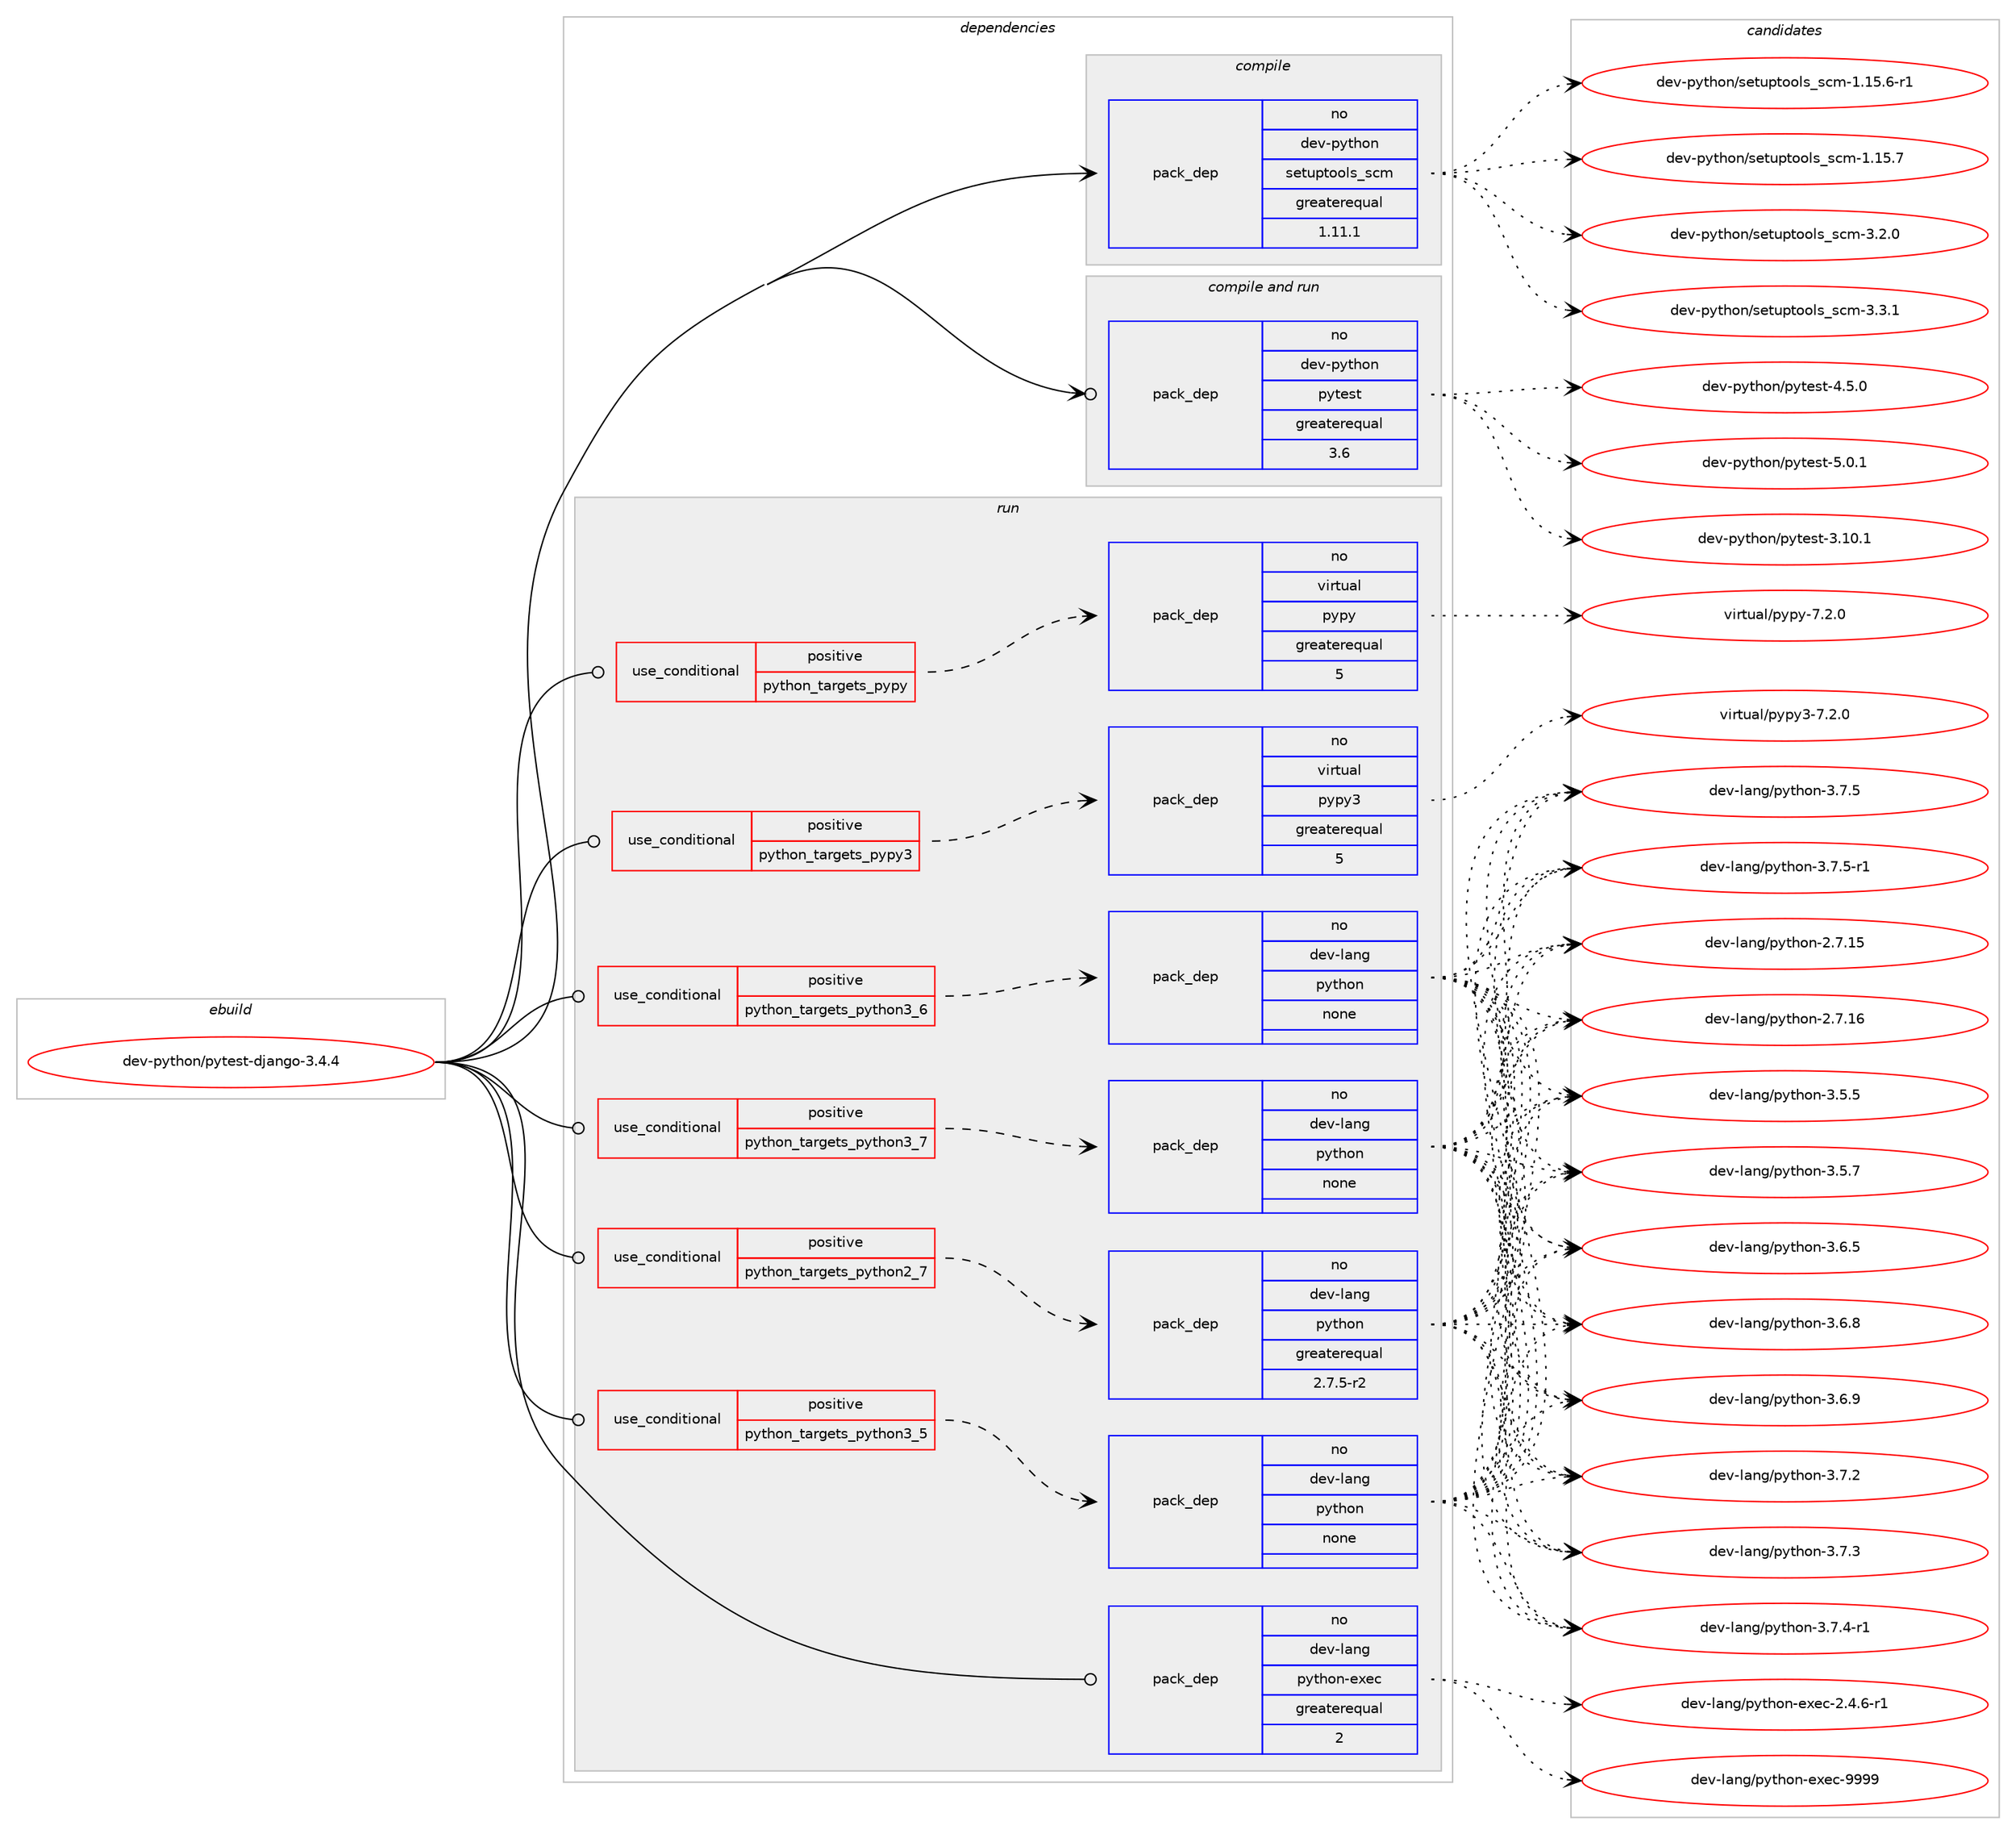 digraph prolog {

# *************
# Graph options
# *************

newrank=true;
concentrate=true;
compound=true;
graph [rankdir=LR,fontname=Helvetica,fontsize=10,ranksep=1.5];#, ranksep=2.5, nodesep=0.2];
edge  [arrowhead=vee];
node  [fontname=Helvetica,fontsize=10];

# **********
# The ebuild
# **********

subgraph cluster_leftcol {
color=gray;
rank=same;
label=<<i>ebuild</i>>;
id [label="dev-python/pytest-django-3.4.4", color=red, width=4, href="../dev-python/pytest-django-3.4.4.svg"];
}

# ****************
# The dependencies
# ****************

subgraph cluster_midcol {
color=gray;
label=<<i>dependencies</i>>;
subgraph cluster_compile {
fillcolor="#eeeeee";
style=filled;
label=<<i>compile</i>>;
subgraph pack470463 {
dependency629331 [label=<<TABLE BORDER="0" CELLBORDER="1" CELLSPACING="0" CELLPADDING="4" WIDTH="220"><TR><TD ROWSPAN="6" CELLPADDING="30">pack_dep</TD></TR><TR><TD WIDTH="110">no</TD></TR><TR><TD>dev-python</TD></TR><TR><TD>setuptools_scm</TD></TR><TR><TD>greaterequal</TD></TR><TR><TD>1.11.1</TD></TR></TABLE>>, shape=none, color=blue];
}
id:e -> dependency629331:w [weight=20,style="solid",arrowhead="vee"];
}
subgraph cluster_compileandrun {
fillcolor="#eeeeee";
style=filled;
label=<<i>compile and run</i>>;
subgraph pack470464 {
dependency629332 [label=<<TABLE BORDER="0" CELLBORDER="1" CELLSPACING="0" CELLPADDING="4" WIDTH="220"><TR><TD ROWSPAN="6" CELLPADDING="30">pack_dep</TD></TR><TR><TD WIDTH="110">no</TD></TR><TR><TD>dev-python</TD></TR><TR><TD>pytest</TD></TR><TR><TD>greaterequal</TD></TR><TR><TD>3.6</TD></TR></TABLE>>, shape=none, color=blue];
}
id:e -> dependency629332:w [weight=20,style="solid",arrowhead="odotvee"];
}
subgraph cluster_run {
fillcolor="#eeeeee";
style=filled;
label=<<i>run</i>>;
subgraph cond147002 {
dependency629333 [label=<<TABLE BORDER="0" CELLBORDER="1" CELLSPACING="0" CELLPADDING="4"><TR><TD ROWSPAN="3" CELLPADDING="10">use_conditional</TD></TR><TR><TD>positive</TD></TR><TR><TD>python_targets_pypy</TD></TR></TABLE>>, shape=none, color=red];
subgraph pack470465 {
dependency629334 [label=<<TABLE BORDER="0" CELLBORDER="1" CELLSPACING="0" CELLPADDING="4" WIDTH="220"><TR><TD ROWSPAN="6" CELLPADDING="30">pack_dep</TD></TR><TR><TD WIDTH="110">no</TD></TR><TR><TD>virtual</TD></TR><TR><TD>pypy</TD></TR><TR><TD>greaterequal</TD></TR><TR><TD>5</TD></TR></TABLE>>, shape=none, color=blue];
}
dependency629333:e -> dependency629334:w [weight=20,style="dashed",arrowhead="vee"];
}
id:e -> dependency629333:w [weight=20,style="solid",arrowhead="odot"];
subgraph cond147003 {
dependency629335 [label=<<TABLE BORDER="0" CELLBORDER="1" CELLSPACING="0" CELLPADDING="4"><TR><TD ROWSPAN="3" CELLPADDING="10">use_conditional</TD></TR><TR><TD>positive</TD></TR><TR><TD>python_targets_pypy3</TD></TR></TABLE>>, shape=none, color=red];
subgraph pack470466 {
dependency629336 [label=<<TABLE BORDER="0" CELLBORDER="1" CELLSPACING="0" CELLPADDING="4" WIDTH="220"><TR><TD ROWSPAN="6" CELLPADDING="30">pack_dep</TD></TR><TR><TD WIDTH="110">no</TD></TR><TR><TD>virtual</TD></TR><TR><TD>pypy3</TD></TR><TR><TD>greaterequal</TD></TR><TR><TD>5</TD></TR></TABLE>>, shape=none, color=blue];
}
dependency629335:e -> dependency629336:w [weight=20,style="dashed",arrowhead="vee"];
}
id:e -> dependency629335:w [weight=20,style="solid",arrowhead="odot"];
subgraph cond147004 {
dependency629337 [label=<<TABLE BORDER="0" CELLBORDER="1" CELLSPACING="0" CELLPADDING="4"><TR><TD ROWSPAN="3" CELLPADDING="10">use_conditional</TD></TR><TR><TD>positive</TD></TR><TR><TD>python_targets_python2_7</TD></TR></TABLE>>, shape=none, color=red];
subgraph pack470467 {
dependency629338 [label=<<TABLE BORDER="0" CELLBORDER="1" CELLSPACING="0" CELLPADDING="4" WIDTH="220"><TR><TD ROWSPAN="6" CELLPADDING="30">pack_dep</TD></TR><TR><TD WIDTH="110">no</TD></TR><TR><TD>dev-lang</TD></TR><TR><TD>python</TD></TR><TR><TD>greaterequal</TD></TR><TR><TD>2.7.5-r2</TD></TR></TABLE>>, shape=none, color=blue];
}
dependency629337:e -> dependency629338:w [weight=20,style="dashed",arrowhead="vee"];
}
id:e -> dependency629337:w [weight=20,style="solid",arrowhead="odot"];
subgraph cond147005 {
dependency629339 [label=<<TABLE BORDER="0" CELLBORDER="1" CELLSPACING="0" CELLPADDING="4"><TR><TD ROWSPAN="3" CELLPADDING="10">use_conditional</TD></TR><TR><TD>positive</TD></TR><TR><TD>python_targets_python3_5</TD></TR></TABLE>>, shape=none, color=red];
subgraph pack470468 {
dependency629340 [label=<<TABLE BORDER="0" CELLBORDER="1" CELLSPACING="0" CELLPADDING="4" WIDTH="220"><TR><TD ROWSPAN="6" CELLPADDING="30">pack_dep</TD></TR><TR><TD WIDTH="110">no</TD></TR><TR><TD>dev-lang</TD></TR><TR><TD>python</TD></TR><TR><TD>none</TD></TR><TR><TD></TD></TR></TABLE>>, shape=none, color=blue];
}
dependency629339:e -> dependency629340:w [weight=20,style="dashed",arrowhead="vee"];
}
id:e -> dependency629339:w [weight=20,style="solid",arrowhead="odot"];
subgraph cond147006 {
dependency629341 [label=<<TABLE BORDER="0" CELLBORDER="1" CELLSPACING="0" CELLPADDING="4"><TR><TD ROWSPAN="3" CELLPADDING="10">use_conditional</TD></TR><TR><TD>positive</TD></TR><TR><TD>python_targets_python3_6</TD></TR></TABLE>>, shape=none, color=red];
subgraph pack470469 {
dependency629342 [label=<<TABLE BORDER="0" CELLBORDER="1" CELLSPACING="0" CELLPADDING="4" WIDTH="220"><TR><TD ROWSPAN="6" CELLPADDING="30">pack_dep</TD></TR><TR><TD WIDTH="110">no</TD></TR><TR><TD>dev-lang</TD></TR><TR><TD>python</TD></TR><TR><TD>none</TD></TR><TR><TD></TD></TR></TABLE>>, shape=none, color=blue];
}
dependency629341:e -> dependency629342:w [weight=20,style="dashed",arrowhead="vee"];
}
id:e -> dependency629341:w [weight=20,style="solid",arrowhead="odot"];
subgraph cond147007 {
dependency629343 [label=<<TABLE BORDER="0" CELLBORDER="1" CELLSPACING="0" CELLPADDING="4"><TR><TD ROWSPAN="3" CELLPADDING="10">use_conditional</TD></TR><TR><TD>positive</TD></TR><TR><TD>python_targets_python3_7</TD></TR></TABLE>>, shape=none, color=red];
subgraph pack470470 {
dependency629344 [label=<<TABLE BORDER="0" CELLBORDER="1" CELLSPACING="0" CELLPADDING="4" WIDTH="220"><TR><TD ROWSPAN="6" CELLPADDING="30">pack_dep</TD></TR><TR><TD WIDTH="110">no</TD></TR><TR><TD>dev-lang</TD></TR><TR><TD>python</TD></TR><TR><TD>none</TD></TR><TR><TD></TD></TR></TABLE>>, shape=none, color=blue];
}
dependency629343:e -> dependency629344:w [weight=20,style="dashed",arrowhead="vee"];
}
id:e -> dependency629343:w [weight=20,style="solid",arrowhead="odot"];
subgraph pack470471 {
dependency629345 [label=<<TABLE BORDER="0" CELLBORDER="1" CELLSPACING="0" CELLPADDING="4" WIDTH="220"><TR><TD ROWSPAN="6" CELLPADDING="30">pack_dep</TD></TR><TR><TD WIDTH="110">no</TD></TR><TR><TD>dev-lang</TD></TR><TR><TD>python-exec</TD></TR><TR><TD>greaterequal</TD></TR><TR><TD>2</TD></TR></TABLE>>, shape=none, color=blue];
}
id:e -> dependency629345:w [weight=20,style="solid",arrowhead="odot"];
}
}

# **************
# The candidates
# **************

subgraph cluster_choices {
rank=same;
color=gray;
label=<<i>candidates</i>>;

subgraph choice470463 {
color=black;
nodesep=1;
choice10010111845112121116104111110471151011161171121161111111081159511599109454946495346544511449 [label="dev-python/setuptools_scm-1.15.6-r1", color=red, width=4,href="../dev-python/setuptools_scm-1.15.6-r1.svg"];
choice1001011184511212111610411111047115101116117112116111111108115951159910945494649534655 [label="dev-python/setuptools_scm-1.15.7", color=red, width=4,href="../dev-python/setuptools_scm-1.15.7.svg"];
choice10010111845112121116104111110471151011161171121161111111081159511599109455146504648 [label="dev-python/setuptools_scm-3.2.0", color=red, width=4,href="../dev-python/setuptools_scm-3.2.0.svg"];
choice10010111845112121116104111110471151011161171121161111111081159511599109455146514649 [label="dev-python/setuptools_scm-3.3.1", color=red, width=4,href="../dev-python/setuptools_scm-3.3.1.svg"];
dependency629331:e -> choice10010111845112121116104111110471151011161171121161111111081159511599109454946495346544511449:w [style=dotted,weight="100"];
dependency629331:e -> choice1001011184511212111610411111047115101116117112116111111108115951159910945494649534655:w [style=dotted,weight="100"];
dependency629331:e -> choice10010111845112121116104111110471151011161171121161111111081159511599109455146504648:w [style=dotted,weight="100"];
dependency629331:e -> choice10010111845112121116104111110471151011161171121161111111081159511599109455146514649:w [style=dotted,weight="100"];
}
subgraph choice470464 {
color=black;
nodesep=1;
choice100101118451121211161041111104711212111610111511645514649484649 [label="dev-python/pytest-3.10.1", color=red, width=4,href="../dev-python/pytest-3.10.1.svg"];
choice1001011184511212111610411111047112121116101115116455246534648 [label="dev-python/pytest-4.5.0", color=red, width=4,href="../dev-python/pytest-4.5.0.svg"];
choice1001011184511212111610411111047112121116101115116455346484649 [label="dev-python/pytest-5.0.1", color=red, width=4,href="../dev-python/pytest-5.0.1.svg"];
dependency629332:e -> choice100101118451121211161041111104711212111610111511645514649484649:w [style=dotted,weight="100"];
dependency629332:e -> choice1001011184511212111610411111047112121116101115116455246534648:w [style=dotted,weight="100"];
dependency629332:e -> choice1001011184511212111610411111047112121116101115116455346484649:w [style=dotted,weight="100"];
}
subgraph choice470465 {
color=black;
nodesep=1;
choice1181051141161179710847112121112121455546504648 [label="virtual/pypy-7.2.0", color=red, width=4,href="../virtual/pypy-7.2.0.svg"];
dependency629334:e -> choice1181051141161179710847112121112121455546504648:w [style=dotted,weight="100"];
}
subgraph choice470466 {
color=black;
nodesep=1;
choice118105114116117971084711212111212151455546504648 [label="virtual/pypy3-7.2.0", color=red, width=4,href="../virtual/pypy3-7.2.0.svg"];
dependency629336:e -> choice118105114116117971084711212111212151455546504648:w [style=dotted,weight="100"];
}
subgraph choice470467 {
color=black;
nodesep=1;
choice10010111845108971101034711212111610411111045504655464953 [label="dev-lang/python-2.7.15", color=red, width=4,href="../dev-lang/python-2.7.15.svg"];
choice10010111845108971101034711212111610411111045504655464954 [label="dev-lang/python-2.7.16", color=red, width=4,href="../dev-lang/python-2.7.16.svg"];
choice100101118451089711010347112121116104111110455146534653 [label="dev-lang/python-3.5.5", color=red, width=4,href="../dev-lang/python-3.5.5.svg"];
choice100101118451089711010347112121116104111110455146534655 [label="dev-lang/python-3.5.7", color=red, width=4,href="../dev-lang/python-3.5.7.svg"];
choice100101118451089711010347112121116104111110455146544653 [label="dev-lang/python-3.6.5", color=red, width=4,href="../dev-lang/python-3.6.5.svg"];
choice100101118451089711010347112121116104111110455146544656 [label="dev-lang/python-3.6.8", color=red, width=4,href="../dev-lang/python-3.6.8.svg"];
choice100101118451089711010347112121116104111110455146544657 [label="dev-lang/python-3.6.9", color=red, width=4,href="../dev-lang/python-3.6.9.svg"];
choice100101118451089711010347112121116104111110455146554650 [label="dev-lang/python-3.7.2", color=red, width=4,href="../dev-lang/python-3.7.2.svg"];
choice100101118451089711010347112121116104111110455146554651 [label="dev-lang/python-3.7.3", color=red, width=4,href="../dev-lang/python-3.7.3.svg"];
choice1001011184510897110103471121211161041111104551465546524511449 [label="dev-lang/python-3.7.4-r1", color=red, width=4,href="../dev-lang/python-3.7.4-r1.svg"];
choice100101118451089711010347112121116104111110455146554653 [label="dev-lang/python-3.7.5", color=red, width=4,href="../dev-lang/python-3.7.5.svg"];
choice1001011184510897110103471121211161041111104551465546534511449 [label="dev-lang/python-3.7.5-r1", color=red, width=4,href="../dev-lang/python-3.7.5-r1.svg"];
dependency629338:e -> choice10010111845108971101034711212111610411111045504655464953:w [style=dotted,weight="100"];
dependency629338:e -> choice10010111845108971101034711212111610411111045504655464954:w [style=dotted,weight="100"];
dependency629338:e -> choice100101118451089711010347112121116104111110455146534653:w [style=dotted,weight="100"];
dependency629338:e -> choice100101118451089711010347112121116104111110455146534655:w [style=dotted,weight="100"];
dependency629338:e -> choice100101118451089711010347112121116104111110455146544653:w [style=dotted,weight="100"];
dependency629338:e -> choice100101118451089711010347112121116104111110455146544656:w [style=dotted,weight="100"];
dependency629338:e -> choice100101118451089711010347112121116104111110455146544657:w [style=dotted,weight="100"];
dependency629338:e -> choice100101118451089711010347112121116104111110455146554650:w [style=dotted,weight="100"];
dependency629338:e -> choice100101118451089711010347112121116104111110455146554651:w [style=dotted,weight="100"];
dependency629338:e -> choice1001011184510897110103471121211161041111104551465546524511449:w [style=dotted,weight="100"];
dependency629338:e -> choice100101118451089711010347112121116104111110455146554653:w [style=dotted,weight="100"];
dependency629338:e -> choice1001011184510897110103471121211161041111104551465546534511449:w [style=dotted,weight="100"];
}
subgraph choice470468 {
color=black;
nodesep=1;
choice10010111845108971101034711212111610411111045504655464953 [label="dev-lang/python-2.7.15", color=red, width=4,href="../dev-lang/python-2.7.15.svg"];
choice10010111845108971101034711212111610411111045504655464954 [label="dev-lang/python-2.7.16", color=red, width=4,href="../dev-lang/python-2.7.16.svg"];
choice100101118451089711010347112121116104111110455146534653 [label="dev-lang/python-3.5.5", color=red, width=4,href="../dev-lang/python-3.5.5.svg"];
choice100101118451089711010347112121116104111110455146534655 [label="dev-lang/python-3.5.7", color=red, width=4,href="../dev-lang/python-3.5.7.svg"];
choice100101118451089711010347112121116104111110455146544653 [label="dev-lang/python-3.6.5", color=red, width=4,href="../dev-lang/python-3.6.5.svg"];
choice100101118451089711010347112121116104111110455146544656 [label="dev-lang/python-3.6.8", color=red, width=4,href="../dev-lang/python-3.6.8.svg"];
choice100101118451089711010347112121116104111110455146544657 [label="dev-lang/python-3.6.9", color=red, width=4,href="../dev-lang/python-3.6.9.svg"];
choice100101118451089711010347112121116104111110455146554650 [label="dev-lang/python-3.7.2", color=red, width=4,href="../dev-lang/python-3.7.2.svg"];
choice100101118451089711010347112121116104111110455146554651 [label="dev-lang/python-3.7.3", color=red, width=4,href="../dev-lang/python-3.7.3.svg"];
choice1001011184510897110103471121211161041111104551465546524511449 [label="dev-lang/python-3.7.4-r1", color=red, width=4,href="../dev-lang/python-3.7.4-r1.svg"];
choice100101118451089711010347112121116104111110455146554653 [label="dev-lang/python-3.7.5", color=red, width=4,href="../dev-lang/python-3.7.5.svg"];
choice1001011184510897110103471121211161041111104551465546534511449 [label="dev-lang/python-3.7.5-r1", color=red, width=4,href="../dev-lang/python-3.7.5-r1.svg"];
dependency629340:e -> choice10010111845108971101034711212111610411111045504655464953:w [style=dotted,weight="100"];
dependency629340:e -> choice10010111845108971101034711212111610411111045504655464954:w [style=dotted,weight="100"];
dependency629340:e -> choice100101118451089711010347112121116104111110455146534653:w [style=dotted,weight="100"];
dependency629340:e -> choice100101118451089711010347112121116104111110455146534655:w [style=dotted,weight="100"];
dependency629340:e -> choice100101118451089711010347112121116104111110455146544653:w [style=dotted,weight="100"];
dependency629340:e -> choice100101118451089711010347112121116104111110455146544656:w [style=dotted,weight="100"];
dependency629340:e -> choice100101118451089711010347112121116104111110455146544657:w [style=dotted,weight="100"];
dependency629340:e -> choice100101118451089711010347112121116104111110455146554650:w [style=dotted,weight="100"];
dependency629340:e -> choice100101118451089711010347112121116104111110455146554651:w [style=dotted,weight="100"];
dependency629340:e -> choice1001011184510897110103471121211161041111104551465546524511449:w [style=dotted,weight="100"];
dependency629340:e -> choice100101118451089711010347112121116104111110455146554653:w [style=dotted,weight="100"];
dependency629340:e -> choice1001011184510897110103471121211161041111104551465546534511449:w [style=dotted,weight="100"];
}
subgraph choice470469 {
color=black;
nodesep=1;
choice10010111845108971101034711212111610411111045504655464953 [label="dev-lang/python-2.7.15", color=red, width=4,href="../dev-lang/python-2.7.15.svg"];
choice10010111845108971101034711212111610411111045504655464954 [label="dev-lang/python-2.7.16", color=red, width=4,href="../dev-lang/python-2.7.16.svg"];
choice100101118451089711010347112121116104111110455146534653 [label="dev-lang/python-3.5.5", color=red, width=4,href="../dev-lang/python-3.5.5.svg"];
choice100101118451089711010347112121116104111110455146534655 [label="dev-lang/python-3.5.7", color=red, width=4,href="../dev-lang/python-3.5.7.svg"];
choice100101118451089711010347112121116104111110455146544653 [label="dev-lang/python-3.6.5", color=red, width=4,href="../dev-lang/python-3.6.5.svg"];
choice100101118451089711010347112121116104111110455146544656 [label="dev-lang/python-3.6.8", color=red, width=4,href="../dev-lang/python-3.6.8.svg"];
choice100101118451089711010347112121116104111110455146544657 [label="dev-lang/python-3.6.9", color=red, width=4,href="../dev-lang/python-3.6.9.svg"];
choice100101118451089711010347112121116104111110455146554650 [label="dev-lang/python-3.7.2", color=red, width=4,href="../dev-lang/python-3.7.2.svg"];
choice100101118451089711010347112121116104111110455146554651 [label="dev-lang/python-3.7.3", color=red, width=4,href="../dev-lang/python-3.7.3.svg"];
choice1001011184510897110103471121211161041111104551465546524511449 [label="dev-lang/python-3.7.4-r1", color=red, width=4,href="../dev-lang/python-3.7.4-r1.svg"];
choice100101118451089711010347112121116104111110455146554653 [label="dev-lang/python-3.7.5", color=red, width=4,href="../dev-lang/python-3.7.5.svg"];
choice1001011184510897110103471121211161041111104551465546534511449 [label="dev-lang/python-3.7.5-r1", color=red, width=4,href="../dev-lang/python-3.7.5-r1.svg"];
dependency629342:e -> choice10010111845108971101034711212111610411111045504655464953:w [style=dotted,weight="100"];
dependency629342:e -> choice10010111845108971101034711212111610411111045504655464954:w [style=dotted,weight="100"];
dependency629342:e -> choice100101118451089711010347112121116104111110455146534653:w [style=dotted,weight="100"];
dependency629342:e -> choice100101118451089711010347112121116104111110455146534655:w [style=dotted,weight="100"];
dependency629342:e -> choice100101118451089711010347112121116104111110455146544653:w [style=dotted,weight="100"];
dependency629342:e -> choice100101118451089711010347112121116104111110455146544656:w [style=dotted,weight="100"];
dependency629342:e -> choice100101118451089711010347112121116104111110455146544657:w [style=dotted,weight="100"];
dependency629342:e -> choice100101118451089711010347112121116104111110455146554650:w [style=dotted,weight="100"];
dependency629342:e -> choice100101118451089711010347112121116104111110455146554651:w [style=dotted,weight="100"];
dependency629342:e -> choice1001011184510897110103471121211161041111104551465546524511449:w [style=dotted,weight="100"];
dependency629342:e -> choice100101118451089711010347112121116104111110455146554653:w [style=dotted,weight="100"];
dependency629342:e -> choice1001011184510897110103471121211161041111104551465546534511449:w [style=dotted,weight="100"];
}
subgraph choice470470 {
color=black;
nodesep=1;
choice10010111845108971101034711212111610411111045504655464953 [label="dev-lang/python-2.7.15", color=red, width=4,href="../dev-lang/python-2.7.15.svg"];
choice10010111845108971101034711212111610411111045504655464954 [label="dev-lang/python-2.7.16", color=red, width=4,href="../dev-lang/python-2.7.16.svg"];
choice100101118451089711010347112121116104111110455146534653 [label="dev-lang/python-3.5.5", color=red, width=4,href="../dev-lang/python-3.5.5.svg"];
choice100101118451089711010347112121116104111110455146534655 [label="dev-lang/python-3.5.7", color=red, width=4,href="../dev-lang/python-3.5.7.svg"];
choice100101118451089711010347112121116104111110455146544653 [label="dev-lang/python-3.6.5", color=red, width=4,href="../dev-lang/python-3.6.5.svg"];
choice100101118451089711010347112121116104111110455146544656 [label="dev-lang/python-3.6.8", color=red, width=4,href="../dev-lang/python-3.6.8.svg"];
choice100101118451089711010347112121116104111110455146544657 [label="dev-lang/python-3.6.9", color=red, width=4,href="../dev-lang/python-3.6.9.svg"];
choice100101118451089711010347112121116104111110455146554650 [label="dev-lang/python-3.7.2", color=red, width=4,href="../dev-lang/python-3.7.2.svg"];
choice100101118451089711010347112121116104111110455146554651 [label="dev-lang/python-3.7.3", color=red, width=4,href="../dev-lang/python-3.7.3.svg"];
choice1001011184510897110103471121211161041111104551465546524511449 [label="dev-lang/python-3.7.4-r1", color=red, width=4,href="../dev-lang/python-3.7.4-r1.svg"];
choice100101118451089711010347112121116104111110455146554653 [label="dev-lang/python-3.7.5", color=red, width=4,href="../dev-lang/python-3.7.5.svg"];
choice1001011184510897110103471121211161041111104551465546534511449 [label="dev-lang/python-3.7.5-r1", color=red, width=4,href="../dev-lang/python-3.7.5-r1.svg"];
dependency629344:e -> choice10010111845108971101034711212111610411111045504655464953:w [style=dotted,weight="100"];
dependency629344:e -> choice10010111845108971101034711212111610411111045504655464954:w [style=dotted,weight="100"];
dependency629344:e -> choice100101118451089711010347112121116104111110455146534653:w [style=dotted,weight="100"];
dependency629344:e -> choice100101118451089711010347112121116104111110455146534655:w [style=dotted,weight="100"];
dependency629344:e -> choice100101118451089711010347112121116104111110455146544653:w [style=dotted,weight="100"];
dependency629344:e -> choice100101118451089711010347112121116104111110455146544656:w [style=dotted,weight="100"];
dependency629344:e -> choice100101118451089711010347112121116104111110455146544657:w [style=dotted,weight="100"];
dependency629344:e -> choice100101118451089711010347112121116104111110455146554650:w [style=dotted,weight="100"];
dependency629344:e -> choice100101118451089711010347112121116104111110455146554651:w [style=dotted,weight="100"];
dependency629344:e -> choice1001011184510897110103471121211161041111104551465546524511449:w [style=dotted,weight="100"];
dependency629344:e -> choice100101118451089711010347112121116104111110455146554653:w [style=dotted,weight="100"];
dependency629344:e -> choice1001011184510897110103471121211161041111104551465546534511449:w [style=dotted,weight="100"];
}
subgraph choice470471 {
color=black;
nodesep=1;
choice10010111845108971101034711212111610411111045101120101994550465246544511449 [label="dev-lang/python-exec-2.4.6-r1", color=red, width=4,href="../dev-lang/python-exec-2.4.6-r1.svg"];
choice10010111845108971101034711212111610411111045101120101994557575757 [label="dev-lang/python-exec-9999", color=red, width=4,href="../dev-lang/python-exec-9999.svg"];
dependency629345:e -> choice10010111845108971101034711212111610411111045101120101994550465246544511449:w [style=dotted,weight="100"];
dependency629345:e -> choice10010111845108971101034711212111610411111045101120101994557575757:w [style=dotted,weight="100"];
}
}

}
